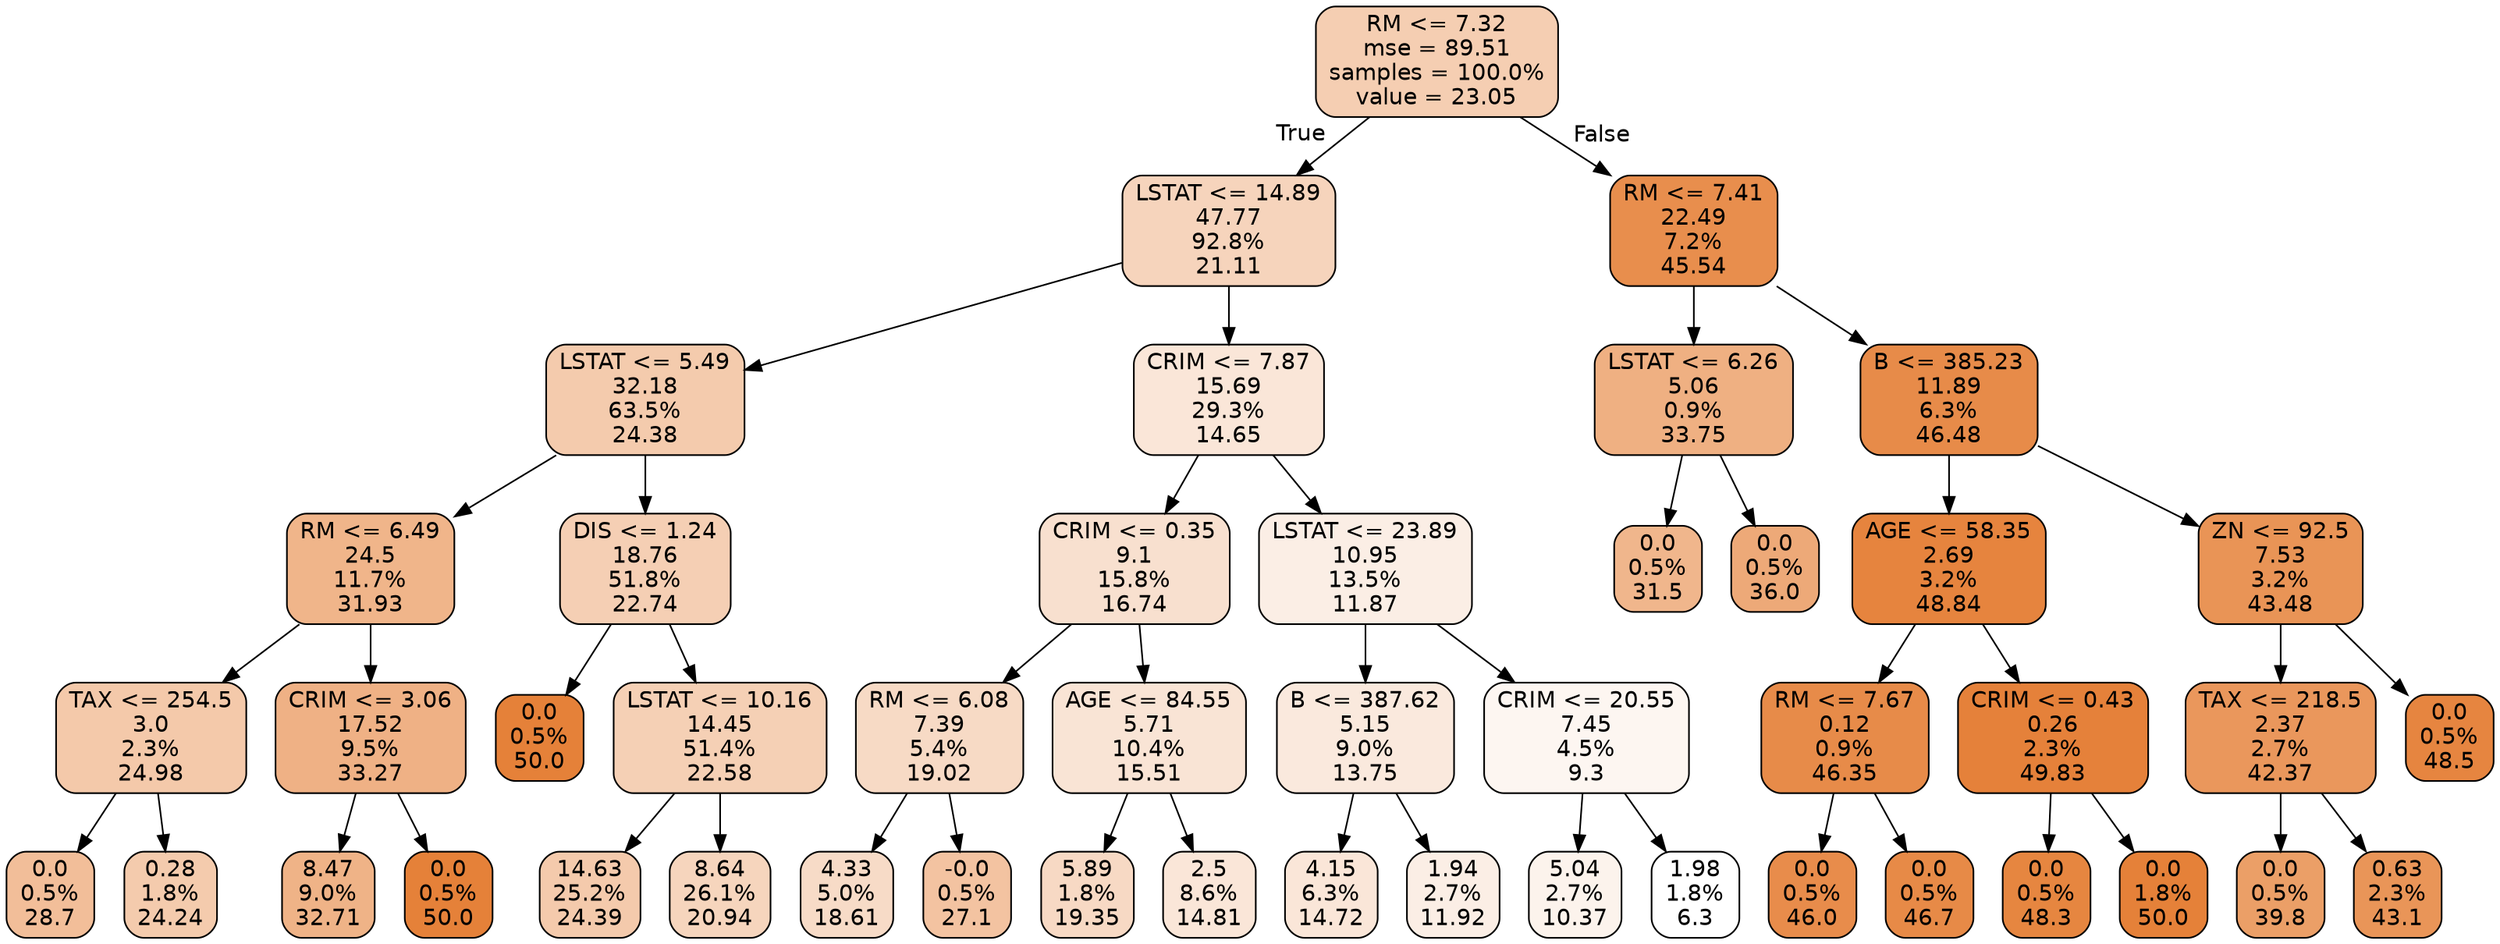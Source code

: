 digraph Tree {
node [shape=box, style="filled, rounded", color="black", fontname=helvetica] ;
edge [fontname=helvetica] ;
0 [label="RM <= 7.32\nmse = 89.51\nsamples = 100.0%\nvalue = 23.05", fillcolor="#e5813962"] ;
1 [label="LSTAT <= 14.89\n47.77\n92.8%\n21.11", fillcolor="#e5813956"] ;
0 -> 1 [labeldistance=2.5, labelangle=45, headlabel="True"] ;
2 [label="LSTAT <= 5.49\n32.18\n63.5%\n24.38", fillcolor="#e5813969"] ;
1 -> 2 ;
3 [label="RM <= 6.49\n24.5\n11.7%\n31.93", fillcolor="#e5813996"] ;
2 -> 3 ;
4 [label="TAX <= 254.5\n3.0\n2.3%\n24.98", fillcolor="#e581396d"] ;
3 -> 4 ;
5 [label="0.0\n0.5%\n28.7", fillcolor="#e5813983"] ;
4 -> 5 ;
6 [label="0.28\n1.8%\n24.24", fillcolor="#e5813969"] ;
4 -> 6 ;
7 [label="CRIM <= 3.06\n17.52\n9.5%\n33.27", fillcolor="#e581399d"] ;
3 -> 7 ;
8 [label="8.47\n9.0%\n32.71", fillcolor="#e581399a"] ;
7 -> 8 ;
9 [label="0.0\n0.5%\n50.0", fillcolor="#e58139ff"] ;
7 -> 9 ;
10 [label="DIS <= 1.24\n18.76\n51.8%\n22.74", fillcolor="#e5813960"] ;
2 -> 10 ;
11 [label="0.0\n0.5%\n50.0", fillcolor="#e58139ff"] ;
10 -> 11 ;
12 [label="LSTAT <= 10.16\n14.45\n51.4%\n22.58", fillcolor="#e581395f"] ;
10 -> 12 ;
13 [label="14.63\n25.2%\n24.39", fillcolor="#e581396a"] ;
12 -> 13 ;
14 [label="8.64\n26.1%\n20.94", fillcolor="#e5813955"] ;
12 -> 14 ;
15 [label="CRIM <= 7.87\n15.69\n29.3%\n14.65", fillcolor="#e5813931"] ;
1 -> 15 ;
16 [label="CRIM <= 0.35\n9.1\n15.8%\n16.74", fillcolor="#e581393d"] ;
15 -> 16 ;
17 [label="RM <= 6.08\n7.39\n5.4%\n19.02", fillcolor="#e581394a"] ;
16 -> 17 ;
18 [label="4.33\n5.0%\n18.61", fillcolor="#e5813948"] ;
17 -> 18 ;
19 [label="-0.0\n0.5%\n27.1", fillcolor="#e5813979"] ;
17 -> 19 ;
20 [label="AGE <= 84.55\n5.71\n10.4%\n15.51", fillcolor="#e5813936"] ;
16 -> 20 ;
21 [label="5.89\n1.8%\n19.35", fillcolor="#e581394c"] ;
20 -> 21 ;
22 [label="2.5\n8.6%\n14.81", fillcolor="#e5813932"] ;
20 -> 22 ;
23 [label="LSTAT <= 23.89\n10.95\n13.5%\n11.87", fillcolor="#e5813921"] ;
15 -> 23 ;
24 [label="B <= 387.62\n5.15\n9.0%\n13.75", fillcolor="#e581392b"] ;
23 -> 24 ;
25 [label="4.15\n6.3%\n14.72", fillcolor="#e5813931"] ;
24 -> 25 ;
26 [label="1.94\n2.7%\n11.92", fillcolor="#e5813921"] ;
24 -> 26 ;
27 [label="CRIM <= 20.55\n7.45\n4.5%\n9.3", fillcolor="#e5813912"] ;
23 -> 27 ;
28 [label="5.04\n2.7%\n10.37", fillcolor="#e5813918"] ;
27 -> 28 ;
29 [label="1.98\n1.8%\n6.3", fillcolor="#e5813900"] ;
27 -> 29 ;
30 [label="RM <= 7.41\n22.49\n7.2%\n45.54", fillcolor="#e58139e5"] ;
0 -> 30 [labeldistance=2.5, labelangle=-45, headlabel="False"] ;
31 [label="LSTAT <= 6.26\n5.06\n0.9%\n33.75", fillcolor="#e58139a0"] ;
30 -> 31 ;
32 [label="0.0\n0.5%\n31.5", fillcolor="#e5813993"] ;
31 -> 32 ;
33 [label="0.0\n0.5%\n36.0", fillcolor="#e58139ad"] ;
31 -> 33 ;
34 [label="B <= 385.23\n11.89\n6.3%\n46.48", fillcolor="#e58139ea"] ;
30 -> 34 ;
35 [label="AGE <= 58.35\n2.69\n3.2%\n48.84", fillcolor="#e58139f8"] ;
34 -> 35 ;
36 [label="RM <= 7.67\n0.12\n0.9%\n46.35", fillcolor="#e58139ea"] ;
35 -> 36 ;
37 [label="0.0\n0.5%\n46.0", fillcolor="#e58139e8"] ;
36 -> 37 ;
38 [label="0.0\n0.5%\n46.7", fillcolor="#e58139ec"] ;
36 -> 38 ;
39 [label="CRIM <= 0.43\n0.26\n2.3%\n49.83", fillcolor="#e58139fe"] ;
35 -> 39 ;
40 [label="0.0\n0.5%\n48.3", fillcolor="#e58139f5"] ;
39 -> 40 ;
41 [label="0.0\n1.8%\n50.0", fillcolor="#e58139ff"] ;
39 -> 41 ;
42 [label="ZN <= 92.5\n7.53\n3.2%\n43.48", fillcolor="#e58139d9"] ;
34 -> 42 ;
43 [label="TAX <= 218.5\n2.37\n2.7%\n42.37", fillcolor="#e58139d2"] ;
42 -> 43 ;
44 [label="0.0\n0.5%\n39.8", fillcolor="#e58139c3"] ;
43 -> 44 ;
45 [label="0.63\n2.3%\n43.1", fillcolor="#e58139d7"] ;
43 -> 45 ;
46 [label="0.0\n0.5%\n48.5", fillcolor="#e58139f6"] ;
42 -> 46 ;
}